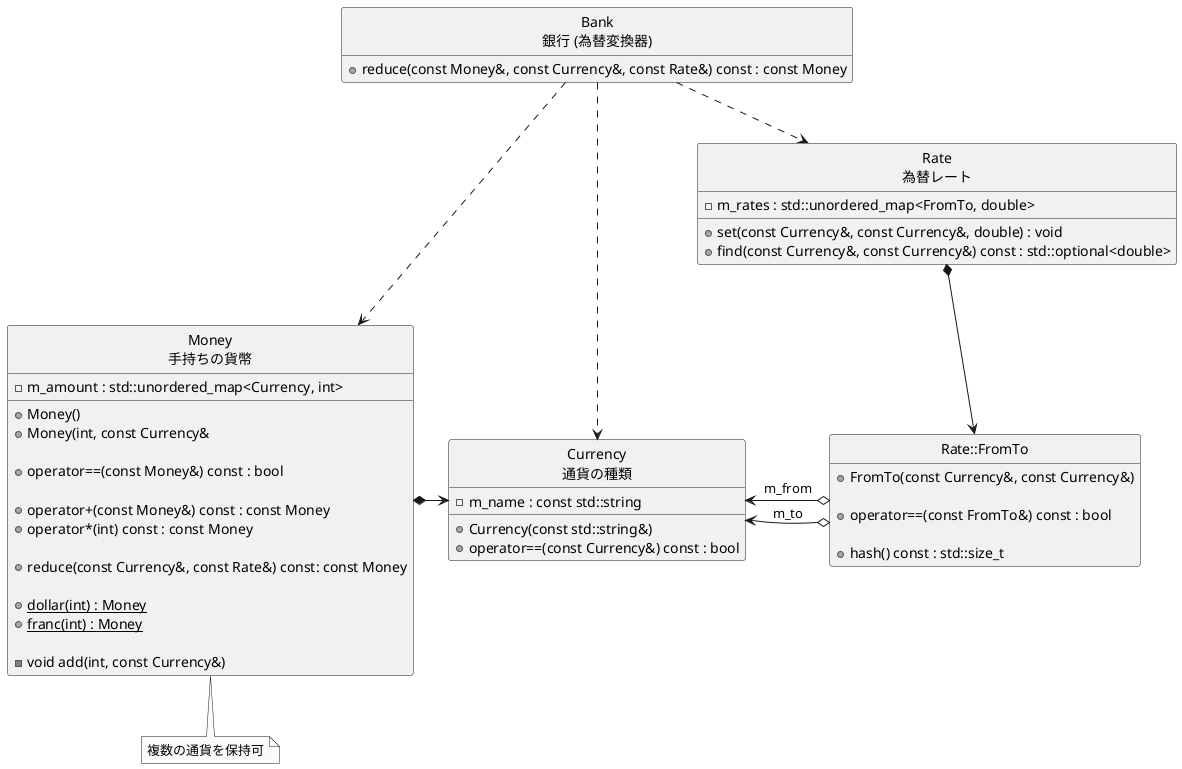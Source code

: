 @startuml class
skinparam {
  monochrome true
  shadowing false
}
hide circle
hide empty members

class "Bank\n銀行 (為替変換器)" as Bank {
  + reduce(const Money&, const Currency&, const Rate&) const : const Money
}

class "Currency\n通貨の種類" as Currency {
  - m_name : const std::string
  + Currency(const std::string&)
  + operator==(const Currency&) const : bool
}

class "Money\n手持ちの貨幣" as Money {
  - m_amount : std::unordered_map<Currency, int>
  + Money()
  + Money(int, const Currency&

  + operator==(const Money&) const : bool

  + operator+(const Money&) const : const Money
  + operator*(int) const : const Money

  + reduce(const Currency&, const Rate&) const: const Money

  + {static} dollar(int) : Money
  + {static} franc(int) : Money

  - void add(int, const Currency&)
}

class "Rate\n為替レート" as Rate {
  - m_rates : std::unordered_map<FromTo, double>
  + set(const Currency&, const Currency&, double) : void
  + find(const Currency&, const Currency&) const : std::optional<double>
}

class "Rate::FromTo" as FromTo {
  + FromTo(const Currency&, const Currency&)

  + operator==(const FromTo&) const : bool

  + hash() const : std::size_t
}

Bank ...> Money
Bank ...> Currency
Bank ..> Rate
Rate *--> FromTo
FromTo o-l-> Currency : m_from
FromTo o-l-> Currency : m_to
Money *-r-> Currency

note bottom of Money: 複数の通貨を保持可

@enduml
